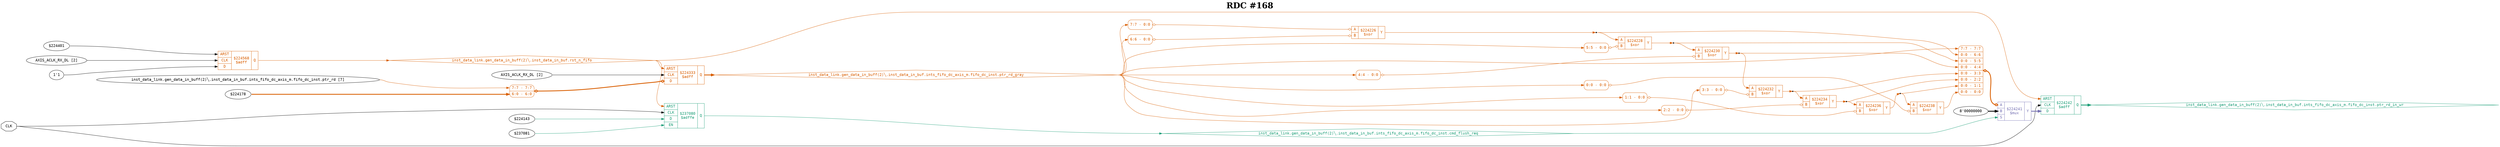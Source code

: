 digraph "spacefibre_light_top" {
label=<<b>RDC #168</b>>;
labelloc="t"
fontsize="30"
node ["fontname"="Courier"]
edge ["fontname"="Courier"]
rankdir="LR";
remincross=true;
n9 [ shape=octagon, label="CLK", color="black", fontcolor="black", href="/src/ip_spacefibre_light_top/spacefibre_light_top.vhd#45" ];
n10 [ shape=diamond, label="inst_data_link.gen_data_in_buff(2)&#9586;.inst_data_in_buf.ints_fifo_dc_axis_m.fifo_dc_inst.cmd_flush_req", colorscheme="dark28", color="1", fontcolor="1", href="/src/ip/fifo_dc/fifo_dc.vhd#111" ];
n11 [ shape=diamond, label="inst_data_link.gen_data_in_buff(2)&#9586;.inst_data_in_buf.ints_fifo_dc_axis_m.fifo_dc_inst.ptr_rd_gray", colorscheme="dark28", color="2", fontcolor="2", href="/src/ip/fifo_dc/fifo_dc.vhd#103" ];
n12 [ shape=diamond, label="inst_data_link.gen_data_in_buff(2)&#9586;.inst_data_in_buf.ints_fifo_dc_axis_m.fifo_dc_inst.ptr_rd_in_wr", colorscheme="dark28", color="1", fontcolor="1", href="/src/ip/fifo_dc/fifo_dc.vhd#106" ];
n13 [ shape=diamond, label="inst_data_link.gen_data_in_buff(2)&#9586;.inst_data_in_buf.rst_n_fifo", colorscheme="dark28", color="2", fontcolor="2", href="/src/module_data_link/data_in_buf.vhd#142" ];
{ rank="source"; n9;}
{ rank="sink";}
v0 [ label="$224143" ];
v1 [ label="$237081" ];
c18 [ shape=record, label="{{<p14> ARST|<p9> CLK|<p15> D|<p16> EN}|$237080\n$adffe|{<p17> Q}}", colorscheme="dark28", color="1", fontcolor="1" , href="/src/ip/fifo_dc/fifo_dc.vhd#440"  ];
v2 [ label="$224401" ];
v3 [ label="AXIS_ACLK_RX_DL [2]" ];
v4 [ label="1'1" ];
c19 [ shape=record, label="{{<p14> ARST|<p9> CLK|<p15> D}|$224568\n$adff|{<p17> Q}}", colorscheme="dark28", color="2", fontcolor="2" , href="/src/module_data_link/data_in_buf.vhd#194"  ];
c23 [ shape=record, label="{{<p20> A|<p21> B}|$224226\n$xor|{<p22> Y}}", colorscheme="dark28", color="2", fontcolor="2" , href="/src/ip/fifo_dc/fifo_dc.vhd#144"  ];
x5 [ shape=record, style=rounded, label="<s0> 7:7 - 0:0 ", colorscheme="dark28", color="2", fontcolor="2" ];
x5:e -> c23:p20:w [arrowhead=odiamond, arrowtail=odiamond, dir=both, colorscheme="dark28", color="2", fontcolor="2", label=""];
x6 [ shape=record, style=rounded, label="<s0> 6:6 - 0:0 ", colorscheme="dark28", color="2", fontcolor="2" ];
x6:e -> c23:p21:w [arrowhead=odiamond, arrowtail=odiamond, dir=both, colorscheme="dark28", color="2", fontcolor="2", label=""];
c24 [ shape=record, label="{{<p20> A|<p21> B}|$224228\n$xor|{<p22> Y}}", colorscheme="dark28", color="2", fontcolor="2" , href="/src/ip/fifo_dc/fifo_dc.vhd#144"  ];
x7 [ shape=record, style=rounded, label="<s0> 5:5 - 0:0 ", colorscheme="dark28", color="2", fontcolor="2" ];
x7:e -> c24:p21:w [arrowhead=odiamond, arrowtail=odiamond, dir=both, colorscheme="dark28", color="2", fontcolor="2", label=""];
c25 [ shape=record, label="{{<p20> A|<p21> B}|$224230\n$xor|{<p22> Y}}", colorscheme="dark28", color="2", fontcolor="2" , href="/src/ip/fifo_dc/fifo_dc.vhd#144"  ];
x8 [ shape=record, style=rounded, label="<s0> 4:4 - 0:0 ", colorscheme="dark28", color="2", fontcolor="2" ];
x8:e -> c25:p21:w [arrowhead=odiamond, arrowtail=odiamond, dir=both, colorscheme="dark28", color="2", fontcolor="2", label=""];
c26 [ shape=record, label="{{<p20> A|<p21> B}|$224232\n$xor|{<p22> Y}}", colorscheme="dark28", color="2", fontcolor="2" , href="/src/ip/fifo_dc/fifo_dc.vhd#144"  ];
x9 [ shape=record, style=rounded, label="<s0> 3:3 - 0:0 ", colorscheme="dark28", color="2", fontcolor="2" ];
x9:e -> c26:p21:w [arrowhead=odiamond, arrowtail=odiamond, dir=both, colorscheme="dark28", color="2", fontcolor="2", label=""];
c27 [ shape=record, label="{{<p20> A|<p21> B}|$224234\n$xor|{<p22> Y}}", colorscheme="dark28", color="2", fontcolor="2" , href="/src/ip/fifo_dc/fifo_dc.vhd#144"  ];
x10 [ shape=record, style=rounded, label="<s0> 2:2 - 0:0 ", colorscheme="dark28", color="2", fontcolor="2" ];
x10:e -> c27:p21:w [arrowhead=odiamond, arrowtail=odiamond, dir=both, colorscheme="dark28", color="2", fontcolor="2", label=""];
c28 [ shape=record, label="{{<p20> A|<p21> B}|$224236\n$xor|{<p22> Y}}", colorscheme="dark28", color="2", fontcolor="2" , href="/src/ip/fifo_dc/fifo_dc.vhd#144"  ];
x11 [ shape=record, style=rounded, label="<s0> 1:1 - 0:0 ", colorscheme="dark28", color="2", fontcolor="2" ];
x11:e -> c28:p21:w [arrowhead=odiamond, arrowtail=odiamond, dir=both, colorscheme="dark28", color="2", fontcolor="2", label=""];
c29 [ shape=record, label="{{<p20> A|<p21> B}|$224238\n$xor|{<p22> Y}}", colorscheme="dark28", color="2", fontcolor="2" , href="/src/ip/fifo_dc/fifo_dc.vhd#144"  ];
x12 [ shape=record, style=rounded, label="<s0> 0:0 - 0:0 ", colorscheme="dark28", color="2", fontcolor="2" ];
x12:e -> c29:p21:w [arrowhead=odiamond, arrowtail=odiamond, dir=both, colorscheme="dark28", color="2", fontcolor="2", label=""];
v14 [ label="8'00000000" ];
c31 [ shape=record, label="{{<p20> A|<p21> B|<p30> S}|$224241\n$mux|{<p22> Y}}", colorscheme="dark28", color="3", fontcolor="3" , href="/src/ip/fifo_dc/fifo_dc.vhd#225"  ];
x13 [ shape=record, style=rounded, label="<s7> 7:7 - 7:7 |<s6> 0:0 - 6:6 |<s5> 0:0 - 5:5 |<s4> 0:0 - 4:4 |<s3> 0:0 - 3:3 |<s2> 0:0 - 2:2 |<s1> 0:0 - 1:1 |<s0> 0:0 - 0:0 ", colorscheme="dark28", color="2", fontcolor="2" ];
x13:e -> c31:p20:w [arrowhead=odiamond, arrowtail=odiamond, dir=both, colorscheme="dark28", color="2", fontcolor="2", style="setlinewidth(3)", label=""];
v15 [ label="AXIS_ACLK_RX_DL [2]" ];
v17 [ label="inst_data_link.gen_data_in_buff(2)&#9586;.inst_data_in_buf.ints_fifo_dc_axis_m.fifo_dc_inst.ptr_rd [7]" ];
v18 [ label="$224178" ];
c32 [ shape=record, label="{{<p14> ARST|<p9> CLK|<p15> D}|$224333\n$adff|{<p17> Q}}", colorscheme="dark28", color="2", fontcolor="2" , href="/src/ip/fifo_dc/fifo_dc.vhd#362"  ];
x16 [ shape=record, style=rounded, label="<s1> 7:7 - 7:7 |<s0> 6:0 - 6:0 ", colorscheme="dark28", color="2", fontcolor="2" ];
x16:e -> c32:p15:w [arrowhead=odiamond, arrowtail=odiamond, dir=both, colorscheme="dark28", color="2", fontcolor="2", style="setlinewidth(3)", label=""];
c33 [ shape=record, label="{{<p14> ARST|<p9> CLK|<p15> D}|$224242\n$adff|{<p17> Q}}", colorscheme="dark28", color="1", fontcolor="1" , href="/src/ip/fifo_dc/fifo_dc.vhd#222"  ];
n1 [ shape=point ];
c23:p22:e -> n1:w [colorscheme="dark28", color="2", fontcolor="2", label=""];
n1:e -> c24:p20:w [colorscheme="dark28", color="2", fontcolor="2", label=""];
n1:e -> x13:s6:w [colorscheme="dark28", color="2", fontcolor="2", label=""];
c18:p17:e -> n10:w [colorscheme="dark28", color="1", fontcolor="1", label=""];
n10:e -> c31:p30:w [colorscheme="dark28", color="1", fontcolor="1", label=""];
c32:p17:e -> n11:w [colorscheme="dark28", color="2", fontcolor="2", style="setlinewidth(3)", label=""];
n11:e -> x10:s0:w [colorscheme="dark28", color="2", fontcolor="2", label=""];
n11:e -> x11:s0:w [colorscheme="dark28", color="2", fontcolor="2", label=""];
n11:e -> x12:s0:w [colorscheme="dark28", color="2", fontcolor="2", label=""];
n11:e -> x13:s7:w [colorscheme="dark28", color="2", fontcolor="2", label=""];
n11:e -> x5:s0:w [colorscheme="dark28", color="2", fontcolor="2", label=""];
n11:e -> x6:s0:w [colorscheme="dark28", color="2", fontcolor="2", label=""];
n11:e -> x7:s0:w [colorscheme="dark28", color="2", fontcolor="2", label=""];
n11:e -> x8:s0:w [colorscheme="dark28", color="2", fontcolor="2", label=""];
n11:e -> x9:s0:w [colorscheme="dark28", color="2", fontcolor="2", label=""];
c33:p17:e -> n12:w [colorscheme="dark28", color="1", fontcolor="1", style="setlinewidth(3)", label=""];
c19:p17:e -> n13:w [colorscheme="dark28", color="2", fontcolor="2", label=""];
n13:e -> c18:p14:w [colorscheme="dark28", color="2", fontcolor="2", label=""];
n13:e -> c32:p14:w [colorscheme="dark28", color="2", fontcolor="2", label=""];
n13:e -> c33:p14:w [colorscheme="dark28", color="2", fontcolor="2", label=""];
n2 [ shape=point ];
c24:p22:e -> n2:w [colorscheme="dark28", color="2", fontcolor="2", label=""];
n2:e -> c25:p20:w [colorscheme="dark28", color="2", fontcolor="2", label=""];
n2:e -> x13:s5:w [colorscheme="dark28", color="2", fontcolor="2", label=""];
n3 [ shape=point ];
c25:p22:e -> n3:w [colorscheme="dark28", color="2", fontcolor="2", label=""];
n3:e -> c26:p20:w [colorscheme="dark28", color="2", fontcolor="2", label=""];
n3:e -> x13:s4:w [colorscheme="dark28", color="2", fontcolor="2", label=""];
n4 [ shape=point ];
c26:p22:e -> n4:w [colorscheme="dark28", color="2", fontcolor="2", label=""];
n4:e -> c27:p20:w [colorscheme="dark28", color="2", fontcolor="2", label=""];
n4:e -> x13:s3:w [colorscheme="dark28", color="2", fontcolor="2", label=""];
n5 [ shape=point ];
c27:p22:e -> n5:w [colorscheme="dark28", color="2", fontcolor="2", label=""];
n5:e -> c28:p20:w [colorscheme="dark28", color="2", fontcolor="2", label=""];
n5:e -> x13:s2:w [colorscheme="dark28", color="2", fontcolor="2", label=""];
n6 [ shape=point ];
c28:p22:e -> n6:w [colorscheme="dark28", color="2", fontcolor="2", label=""];
n6:e -> c29:p20:w [colorscheme="dark28", color="2", fontcolor="2", label=""];
n6:e -> x13:s1:w [colorscheme="dark28", color="2", fontcolor="2", label=""];
c29:p22:e -> x13:s0:w [colorscheme="dark28", color="2", fontcolor="2", label=""];
c31:p22:e -> c33:p15:w [colorscheme="dark28", color="3", fontcolor="3", style="setlinewidth(3)", label=""];
n9:e -> c18:p9:w [color="black", fontcolor="black", label=""];
n9:e -> c33:p9:w [color="black", fontcolor="black", label=""];
v0:e -> c18:p15:w [colorscheme="dark28", color="1", fontcolor="1", label=""];
v1:e -> c18:p16:w [colorscheme="dark28", color="1", fontcolor="1", label=""];
v14:e -> c31:p21:w [color="black", fontcolor="black", style="setlinewidth(3)", label=""];
v15:e -> c32:p9:w [color="black", fontcolor="black", label=""];
v17:e -> x16:s1:w [colorscheme="dark28", color="2", fontcolor="2", label=""];
v18:e -> x16:s0:w [colorscheme="dark28", color="2", fontcolor="2", style="setlinewidth(3)", label=""];
v2:e -> c19:p14:w [color="black", fontcolor="black", label=""];
v3:e -> c19:p9:w [color="black", fontcolor="black", label=""];
v4:e -> c19:p15:w [color="black", fontcolor="black", label=""];
}

